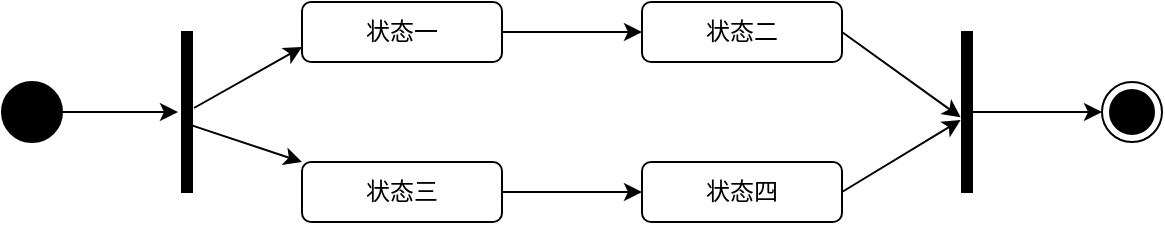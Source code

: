<mxfile version="22.0.8" type="github">
  <diagram name="第 1 页" id="eEU4eN8C20YofUrDCXjq">
    <mxGraphModel dx="986" dy="533" grid="1" gridSize="10" guides="1" tooltips="1" connect="1" arrows="1" fold="1" page="1" pageScale="1" pageWidth="1169" pageHeight="1654" math="0" shadow="0">
      <root>
        <mxCell id="0" />
        <mxCell id="1" parent="0" />
        <mxCell id="F42xEHJY6RrW5ZaO6a-g-1" value="" style="ellipse;fillColor=strokeColor;html=1;" vertex="1" parent="1">
          <mxGeometry x="160" y="210" width="30" height="30" as="geometry" />
        </mxCell>
        <mxCell id="F42xEHJY6RrW5ZaO6a-g-2" value="" style="html=1;points=[];perimeter=orthogonalPerimeter;fillColor=strokeColor;" vertex="1" parent="1">
          <mxGeometry x="250" y="185" width="5" height="80" as="geometry" />
        </mxCell>
        <mxCell id="F42xEHJY6RrW5ZaO6a-g-10" style="edgeStyle=orthogonalEdgeStyle;rounded=0;orthogonalLoop=1;jettySize=auto;html=1;exitX=1;exitY=0.5;exitDx=0;exitDy=0;" edge="1" parent="1" source="F42xEHJY6RrW5ZaO6a-g-3" target="F42xEHJY6RrW5ZaO6a-g-5">
          <mxGeometry relative="1" as="geometry" />
        </mxCell>
        <mxCell id="F42xEHJY6RrW5ZaO6a-g-3" value="状态一" style="rounded=1;whiteSpace=wrap;html=1;" vertex="1" parent="1">
          <mxGeometry x="310" y="170" width="100" height="30" as="geometry" />
        </mxCell>
        <mxCell id="F42xEHJY6RrW5ZaO6a-g-11" style="edgeStyle=orthogonalEdgeStyle;rounded=0;orthogonalLoop=1;jettySize=auto;html=1;exitX=1;exitY=0.5;exitDx=0;exitDy=0;" edge="1" parent="1" source="F42xEHJY6RrW5ZaO6a-g-4" target="F42xEHJY6RrW5ZaO6a-g-6">
          <mxGeometry relative="1" as="geometry" />
        </mxCell>
        <mxCell id="F42xEHJY6RrW5ZaO6a-g-4" value="状态三" style="rounded=1;whiteSpace=wrap;html=1;" vertex="1" parent="1">
          <mxGeometry x="310" y="250" width="100" height="30" as="geometry" />
        </mxCell>
        <mxCell id="F42xEHJY6RrW5ZaO6a-g-5" value="状态二" style="rounded=1;whiteSpace=wrap;html=1;" vertex="1" parent="1">
          <mxGeometry x="480" y="170" width="100" height="30" as="geometry" />
        </mxCell>
        <mxCell id="F42xEHJY6RrW5ZaO6a-g-6" value="状态四" style="rounded=1;whiteSpace=wrap;html=1;" vertex="1" parent="1">
          <mxGeometry x="480" y="250" width="100" height="30" as="geometry" />
        </mxCell>
        <mxCell id="F42xEHJY6RrW5ZaO6a-g-7" style="edgeStyle=orthogonalEdgeStyle;rounded=0;orthogonalLoop=1;jettySize=auto;html=1;exitX=1;exitY=0.5;exitDx=0;exitDy=0;entryX=-0.4;entryY=0.5;entryDx=0;entryDy=0;entryPerimeter=0;" edge="1" parent="1" source="F42xEHJY6RrW5ZaO6a-g-1" target="F42xEHJY6RrW5ZaO6a-g-2">
          <mxGeometry relative="1" as="geometry" />
        </mxCell>
        <mxCell id="F42xEHJY6RrW5ZaO6a-g-8" value="" style="endArrow=classic;html=1;rounded=0;entryX=0;entryY=0.75;entryDx=0;entryDy=0;exitX=1.2;exitY=0.475;exitDx=0;exitDy=0;exitPerimeter=0;" edge="1" parent="1" source="F42xEHJY6RrW5ZaO6a-g-2" target="F42xEHJY6RrW5ZaO6a-g-3">
          <mxGeometry width="50" height="50" relative="1" as="geometry">
            <mxPoint x="255" y="230" as="sourcePoint" />
            <mxPoint x="305" y="180" as="targetPoint" />
          </mxGeometry>
        </mxCell>
        <mxCell id="F42xEHJY6RrW5ZaO6a-g-9" value="" style="endArrow=classic;html=1;rounded=0;entryX=0;entryY=0;entryDx=0;entryDy=0;exitX=0;exitY=0.563;exitDx=0;exitDy=0;exitPerimeter=0;" edge="1" parent="1" source="F42xEHJY6RrW5ZaO6a-g-2" target="F42xEHJY6RrW5ZaO6a-g-4">
          <mxGeometry width="50" height="50" relative="1" as="geometry">
            <mxPoint x="256" y="230.5" as="sourcePoint" />
            <mxPoint x="310" y="200.5" as="targetPoint" />
          </mxGeometry>
        </mxCell>
        <mxCell id="F42xEHJY6RrW5ZaO6a-g-16" style="edgeStyle=orthogonalEdgeStyle;rounded=0;orthogonalLoop=1;jettySize=auto;html=1;entryX=0;entryY=0.5;entryDx=0;entryDy=0;" edge="1" parent="1" source="F42xEHJY6RrW5ZaO6a-g-12" target="F42xEHJY6RrW5ZaO6a-g-15">
          <mxGeometry relative="1" as="geometry" />
        </mxCell>
        <mxCell id="F42xEHJY6RrW5ZaO6a-g-12" value="" style="html=1;points=[];perimeter=orthogonalPerimeter;fillColor=strokeColor;" vertex="1" parent="1">
          <mxGeometry x="640" y="185" width="5" height="80" as="geometry" />
        </mxCell>
        <mxCell id="F42xEHJY6RrW5ZaO6a-g-13" style="rounded=0;orthogonalLoop=1;jettySize=auto;html=1;exitX=1;exitY=0.5;exitDx=0;exitDy=0;entryX=-0.133;entryY=0.55;entryDx=0;entryDy=0;entryPerimeter=0;" edge="1" parent="1" source="F42xEHJY6RrW5ZaO6a-g-6" target="F42xEHJY6RrW5ZaO6a-g-12">
          <mxGeometry relative="1" as="geometry" />
        </mxCell>
        <mxCell id="F42xEHJY6RrW5ZaO6a-g-14" style="rounded=0;orthogonalLoop=1;jettySize=auto;html=1;exitX=1;exitY=0.5;exitDx=0;exitDy=0;entryX=-0.133;entryY=0.533;entryDx=0;entryDy=0;entryPerimeter=0;" edge="1" parent="1" source="F42xEHJY6RrW5ZaO6a-g-5" target="F42xEHJY6RrW5ZaO6a-g-12">
          <mxGeometry relative="1" as="geometry" />
        </mxCell>
        <mxCell id="F42xEHJY6RrW5ZaO6a-g-15" value="" style="ellipse;html=1;shape=endState;fillColor=strokeColor;" vertex="1" parent="1">
          <mxGeometry x="710" y="210" width="30" height="30" as="geometry" />
        </mxCell>
      </root>
    </mxGraphModel>
  </diagram>
</mxfile>
